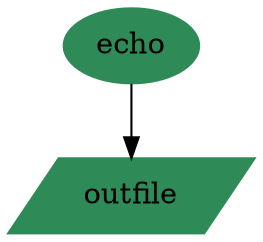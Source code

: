 digraph VDL2provenance {
	graph [splines="compound", rankdir="TB"];
	node [color="seagreen", style="filled"];
	"0" [label=echo]
	"hello.txt" [shape=parallelogram,label=outfile]
	"0" -> "hello.txt"
}
